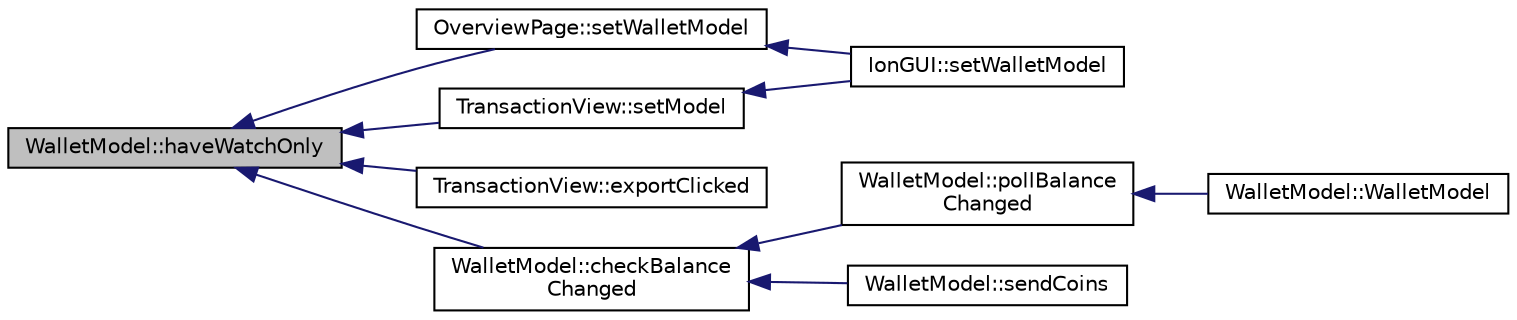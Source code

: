 digraph "WalletModel::haveWatchOnly"
{
  edge [fontname="Helvetica",fontsize="10",labelfontname="Helvetica",labelfontsize="10"];
  node [fontname="Helvetica",fontsize="10",shape=record];
  rankdir="LR";
  Node569 [label="WalletModel::haveWatchOnly",height=0.2,width=0.4,color="black", fillcolor="grey75", style="filled", fontcolor="black"];
  Node569 -> Node570 [dir="back",color="midnightblue",fontsize="10",style="solid",fontname="Helvetica"];
  Node570 [label="OverviewPage::setWalletModel",height=0.2,width=0.4,color="black", fillcolor="white", style="filled",URL="$class_overview_page.html#a2ed52a3a87e9c74fee38fa873c9bc71f"];
  Node570 -> Node571 [dir="back",color="midnightblue",fontsize="10",style="solid",fontname="Helvetica"];
  Node571 [label="IonGUI::setWalletModel",height=0.2,width=0.4,color="black", fillcolor="white", style="filled",URL="$class_ion_g_u_i.html#a37f87db65498b036d387c705a749c45d",tooltip="Set the wallet model. "];
  Node569 -> Node572 [dir="back",color="midnightblue",fontsize="10",style="solid",fontname="Helvetica"];
  Node572 [label="TransactionView::setModel",height=0.2,width=0.4,color="black", fillcolor="white", style="filled",URL="$class_transaction_view.html#a4920c2cd57d72eb50248948fa160c83c"];
  Node572 -> Node571 [dir="back",color="midnightblue",fontsize="10",style="solid",fontname="Helvetica"];
  Node569 -> Node573 [dir="back",color="midnightblue",fontsize="10",style="solid",fontname="Helvetica"];
  Node573 [label="TransactionView::exportClicked",height=0.2,width=0.4,color="black", fillcolor="white", style="filled",URL="$class_transaction_view.html#a5983022ff1e5395f87de3c5728eff8da"];
  Node569 -> Node574 [dir="back",color="midnightblue",fontsize="10",style="solid",fontname="Helvetica"];
  Node574 [label="WalletModel::checkBalance\lChanged",height=0.2,width=0.4,color="black", fillcolor="white", style="filled",URL="$class_wallet_model.html#adcc4eb8cd71cb4de223621866bb7fb7d"];
  Node574 -> Node575 [dir="back",color="midnightblue",fontsize="10",style="solid",fontname="Helvetica"];
  Node575 [label="WalletModel::pollBalance\lChanged",height=0.2,width=0.4,color="black", fillcolor="white", style="filled",URL="$class_wallet_model.html#a51469b2d95cfd4bc0a14ee456fca7b95"];
  Node575 -> Node576 [dir="back",color="midnightblue",fontsize="10",style="solid",fontname="Helvetica"];
  Node576 [label="WalletModel::WalletModel",height=0.2,width=0.4,color="black", fillcolor="white", style="filled",URL="$class_wallet_model.html#af50d9654d2f20e4e4f0789dcb64ad6b1"];
  Node574 -> Node577 [dir="back",color="midnightblue",fontsize="10",style="solid",fontname="Helvetica"];
  Node577 [label="WalletModel::sendCoins",height=0.2,width=0.4,color="black", fillcolor="white", style="filled",URL="$class_wallet_model.html#a053fb3ff2b8b0347f83e6bb591126746"];
}
